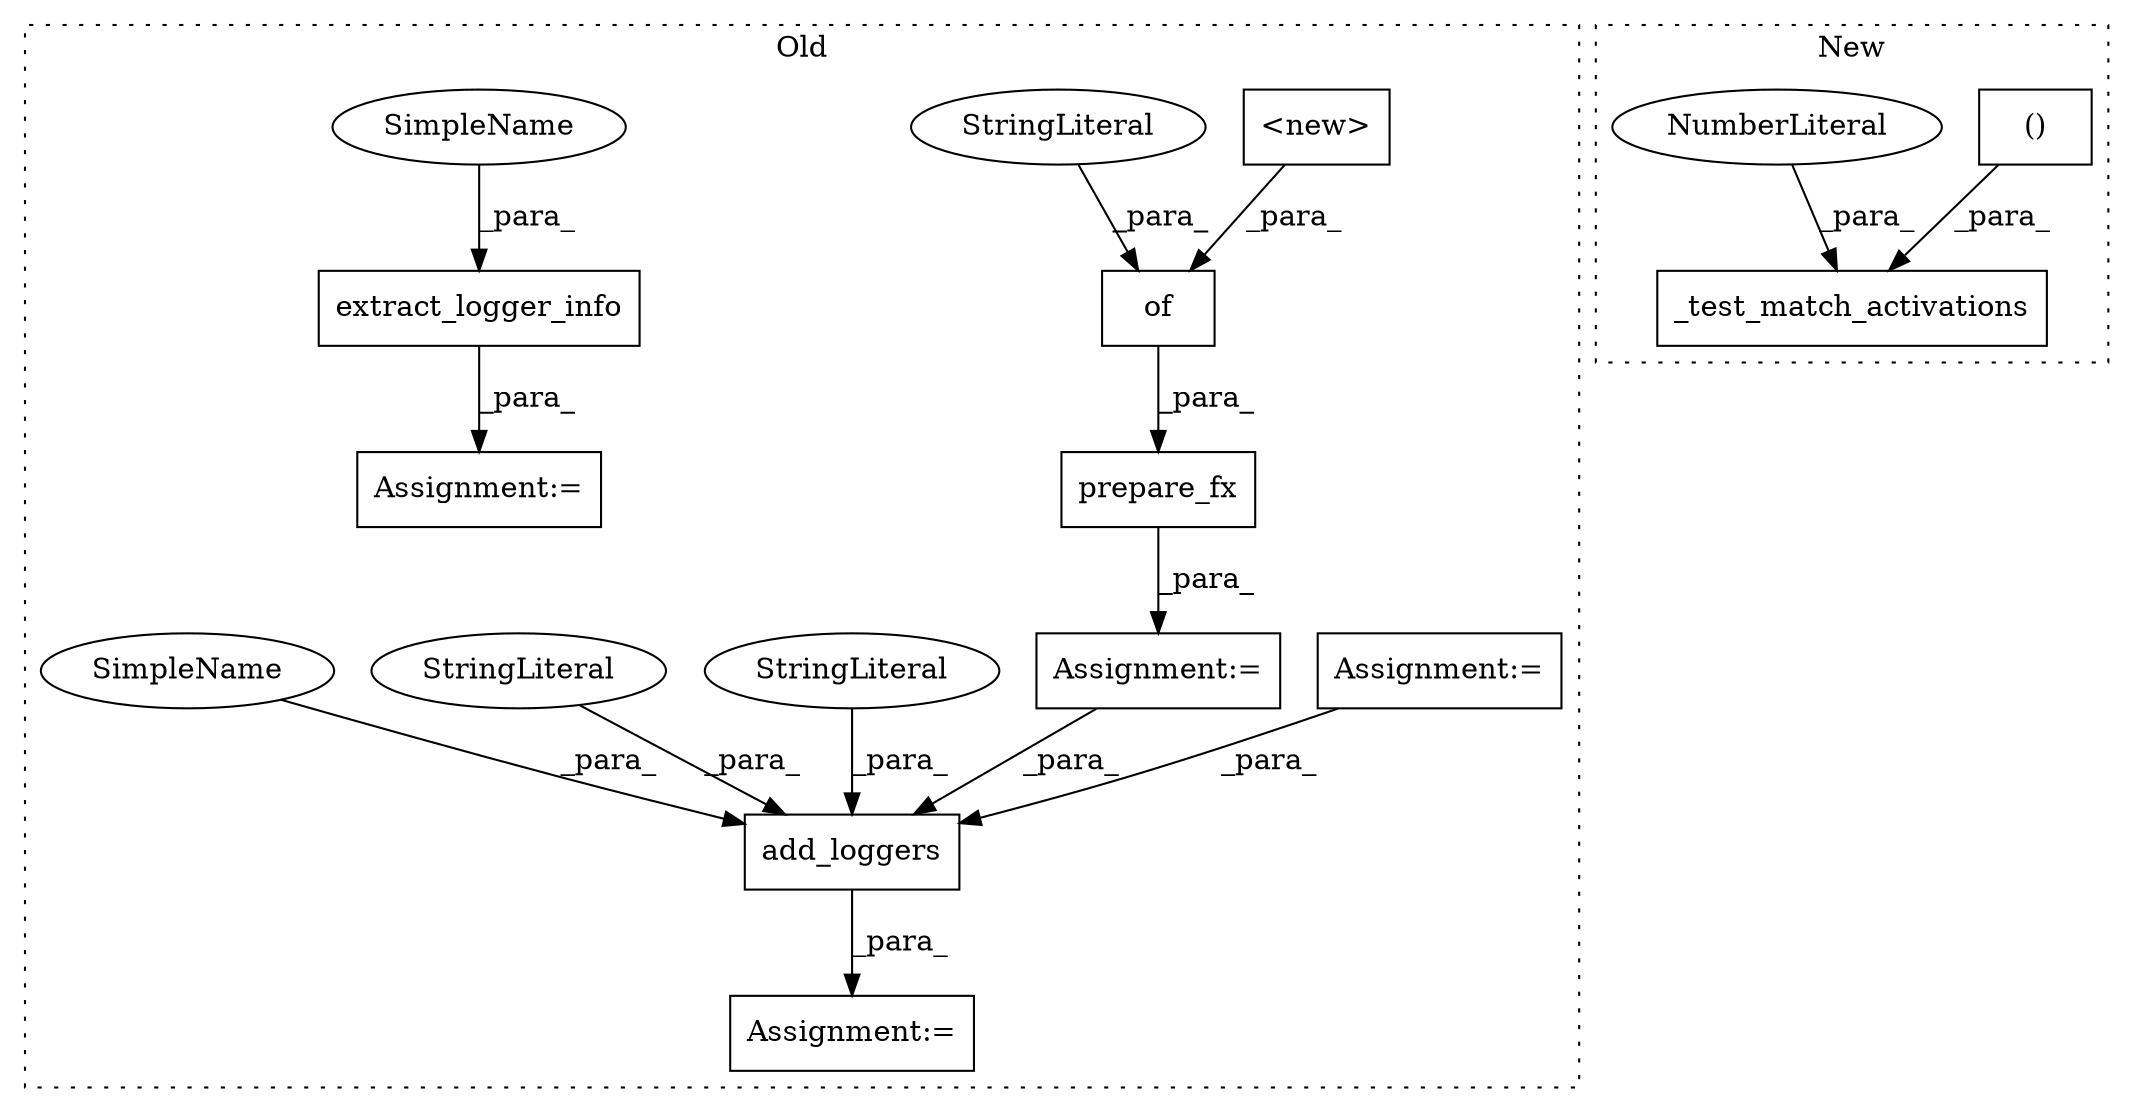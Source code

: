 digraph G {
subgraph cluster0 {
1 [label="of" a="32" s="45243,45289" l="3,1" shape="box"];
4 [label="<new>" a="14" s="45249" l="40" shape="box"];
6 [label="Assignment:=" a="7" s="45628" l="2" shape="box"];
7 [label="Assignment:=" a="7" s="45207" l="1" shape="box"];
8 [label="prepare_fx" a="32" s="45208,45290" l="11,1" shape="box"];
9 [label="Assignment:=" a="7" s="45526" l="1" shape="box"];
10 [label="StringLiteral" a="45" s="45246" l="2" shape="ellipse"];
11 [label="add_loggers" a="32" s="45630,45737" l="12,1" shape="box"];
12 [label="extract_logger_info" a="32" s="45829,45883" l="20,1" shape="box"];
13 [label="StringLiteral" a="45" s="45678" l="6" shape="ellipse"];
14 [label="StringLiteral" a="45" s="45642" l="15" shape="ellipse"];
15 [label="Assignment:=" a="7" s="45828" l="1" shape="box"];
16 [label="SimpleName" a="42" s="45871" l="12" shape="ellipse"];
17 [label="SimpleName" a="42" s="45707" l="12" shape="ellipse"];
label = "Old";
style="dotted";
}
subgraph cluster1 {
2 [label="_test_match_activations" a="32" s="43203,43302" l="24,1" shape="box"];
3 [label="()" a="106" s="43244" l="37" shape="box"];
5 [label="NumberLiteral" a="34" s="43283" l="1" shape="ellipse"];
label = "New";
style="dotted";
}
1 -> 8 [label="_para_"];
3 -> 2 [label="_para_"];
4 -> 1 [label="_para_"];
5 -> 2 [label="_para_"];
7 -> 11 [label="_para_"];
8 -> 7 [label="_para_"];
9 -> 11 [label="_para_"];
10 -> 1 [label="_para_"];
11 -> 6 [label="_para_"];
12 -> 15 [label="_para_"];
13 -> 11 [label="_para_"];
14 -> 11 [label="_para_"];
16 -> 12 [label="_para_"];
17 -> 11 [label="_para_"];
}